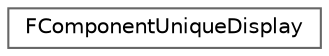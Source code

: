 digraph "Graphical Class Hierarchy"
{
 // INTERACTIVE_SVG=YES
 // LATEX_PDF_SIZE
  bgcolor="transparent";
  edge [fontname=Helvetica,fontsize=10,labelfontname=Helvetica,labelfontsize=10];
  node [fontname=Helvetica,fontsize=10,shape=box,height=0.2,width=0.4];
  rankdir="LR";
  Node0 [id="Node000000",label="FComponentUniqueDisplay",height=0.2,width=0.4,color="grey40", fillcolor="white", style="filled",URL="$d3/d3a/structFComponentUniqueDisplay.html",tooltip="Struct to contain search results and help compare them for uniqueness."];
}
